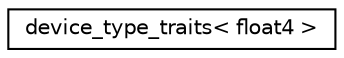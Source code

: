 digraph G
{
  edge [fontname="Helvetica",fontsize="10",labelfontname="Helvetica",labelfontsize="10"];
  node [fontname="Helvetica",fontsize="10",shape=record];
  rankdir=LR;
  Node1 [label="device_type_traits\< float4 \>",height=0.2,width=0.4,color="black", fillcolor="white", style="filled",URL="$d6/dd1/structdevice__type__traits_3_01float4_01_4.html"];
}
